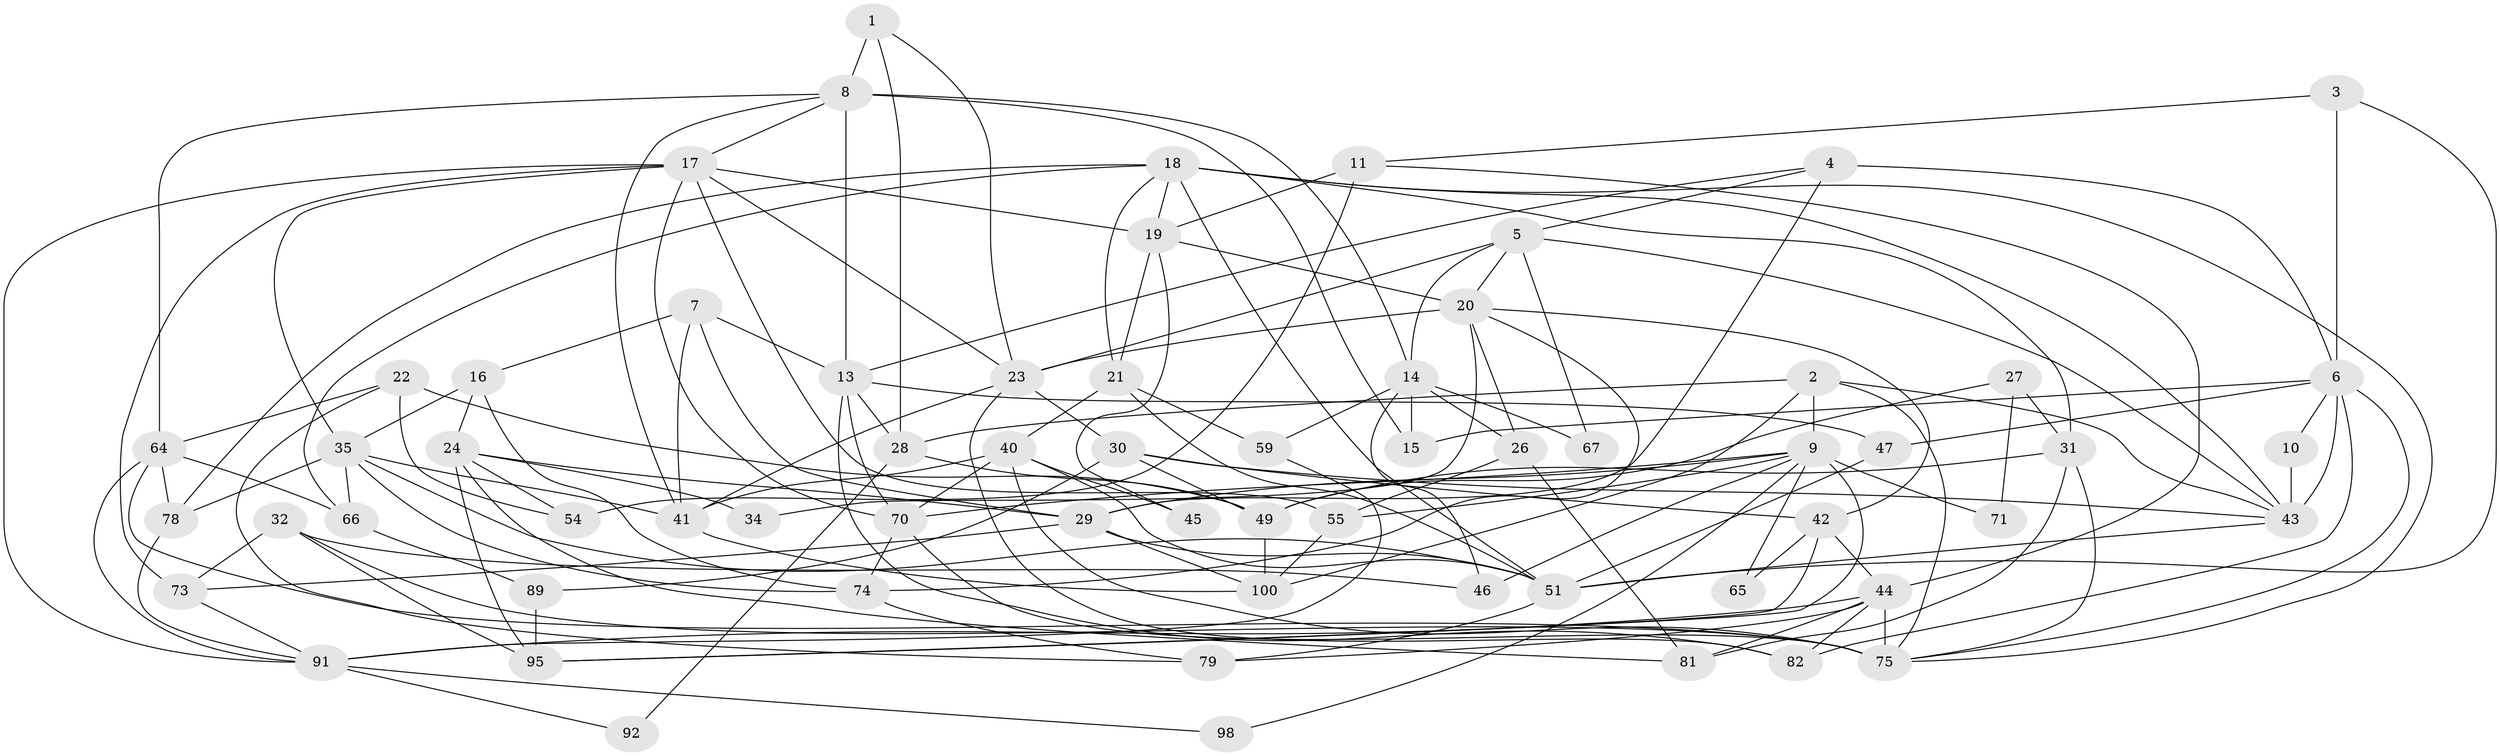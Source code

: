 // original degree distribution, {3: 0.28, 2: 0.11, 4: 0.26, 6: 0.07, 5: 0.24, 7: 0.04}
// Generated by graph-tools (version 1.1) at 2025/11/02/21/25 10:11:14]
// undirected, 64 vertices, 157 edges
graph export_dot {
graph [start="1"]
  node [color=gray90,style=filled];
  1 [super="+12"];
  2 [super="+39"];
  3;
  4 [super="+33"];
  5 [super="+97"];
  6 [super="+87"];
  7 [super="+56"];
  8 [super="+57"];
  9 [super="+63"];
  10;
  11 [super="+83"];
  13 [super="+76"];
  14 [super="+68"];
  15 [super="+60"];
  16 [super="+93"];
  17 [super="+25"];
  18 [super="+88"];
  19 [super="+38"];
  20 [super="+37"];
  21 [super="+52"];
  22;
  23 [super="+94"];
  24 [super="+36"];
  26;
  27;
  28;
  29 [super="+58"];
  30;
  31 [super="+61"];
  32 [super="+80"];
  34;
  35 [super="+53"];
  40 [super="+90"];
  41 [super="+69"];
  42;
  43 [super="+62"];
  44 [super="+48"];
  45;
  46;
  47;
  49 [super="+50"];
  51 [super="+99"];
  54;
  55;
  59;
  64 [super="+72"];
  65;
  66;
  67;
  70 [super="+84"];
  71;
  73;
  74;
  75 [super="+77"];
  78;
  79 [super="+85"];
  81 [super="+86"];
  82;
  89;
  91 [super="+96"];
  92;
  95;
  98;
  100;
  1 -- 28;
  1 -- 8 [weight=2];
  1 -- 23;
  2 -- 75;
  2 -- 43;
  2 -- 100;
  2 -- 9 [weight=2];
  2 -- 28;
  3 -- 11;
  3 -- 51;
  3 -- 6;
  4 -- 29;
  4 -- 13;
  4 -- 5;
  4 -- 6;
  5 -- 43;
  5 -- 14;
  5 -- 23;
  5 -- 67;
  5 -- 20;
  6 -- 43 [weight=2];
  6 -- 10;
  6 -- 47;
  6 -- 82;
  6 -- 75;
  6 -- 15;
  7 -- 16;
  7 -- 13;
  7 -- 41;
  7 -- 29 [weight=2];
  8 -- 14;
  8 -- 41;
  8 -- 64;
  8 -- 17;
  8 -- 13;
  8 -- 15;
  9 -- 29;
  9 -- 65;
  9 -- 71;
  9 -- 98;
  9 -- 55;
  9 -- 46;
  9 -- 95;
  9 -- 70;
  10 -- 43;
  11 -- 44;
  11 -- 54;
  11 -- 19;
  13 -- 82;
  13 -- 28;
  13 -- 70;
  13 -- 47;
  14 -- 26;
  14 -- 15;
  14 -- 46;
  14 -- 67;
  14 -- 59;
  16 -- 24;
  16 -- 74;
  16 -- 35;
  17 -- 91;
  17 -- 70;
  17 -- 23;
  17 -- 73;
  17 -- 19;
  17 -- 35;
  17 -- 55;
  18 -- 51;
  18 -- 75;
  18 -- 43;
  18 -- 19;
  18 -- 66;
  18 -- 21;
  18 -- 78;
  18 -- 31;
  19 -- 20;
  19 -- 45;
  19 -- 21;
  20 -- 42;
  20 -- 34 [weight=2];
  20 -- 74;
  20 -- 23 [weight=2];
  20 -- 26;
  21 -- 59;
  21 -- 51;
  21 -- 40;
  22 -- 54;
  22 -- 49;
  22 -- 64;
  22 -- 79;
  23 -- 82;
  23 -- 41;
  23 -- 30;
  24 -- 34;
  24 -- 54;
  24 -- 81;
  24 -- 29;
  24 -- 95;
  26 -- 55;
  26 -- 81;
  27 -- 71;
  27 -- 31;
  27 -- 49;
  28 -- 92;
  28 -- 49;
  29 -- 100;
  29 -- 51;
  29 -- 73;
  30 -- 42;
  30 -- 43;
  30 -- 89;
  30 -- 49;
  31 -- 75;
  31 -- 81;
  31 -- 49;
  32 -- 75;
  32 -- 46;
  32 -- 95;
  32 -- 73;
  35 -- 74;
  35 -- 66;
  35 -- 51;
  35 -- 41;
  35 -- 78;
  40 -- 51;
  40 -- 75;
  40 -- 70;
  40 -- 41;
  40 -- 45;
  41 -- 100;
  42 -- 44;
  42 -- 95;
  42 -- 65;
  43 -- 51;
  44 -- 82;
  44 -- 75;
  44 -- 81;
  44 -- 91;
  44 -- 79;
  47 -- 51;
  49 -- 100;
  51 -- 79;
  55 -- 100;
  59 -- 91;
  64 -- 78;
  64 -- 66;
  64 -- 75;
  64 -- 91;
  66 -- 89;
  70 -- 74;
  70 -- 75;
  73 -- 91;
  74 -- 79;
  78 -- 91;
  89 -- 95;
  91 -- 92;
  91 -- 98;
}
